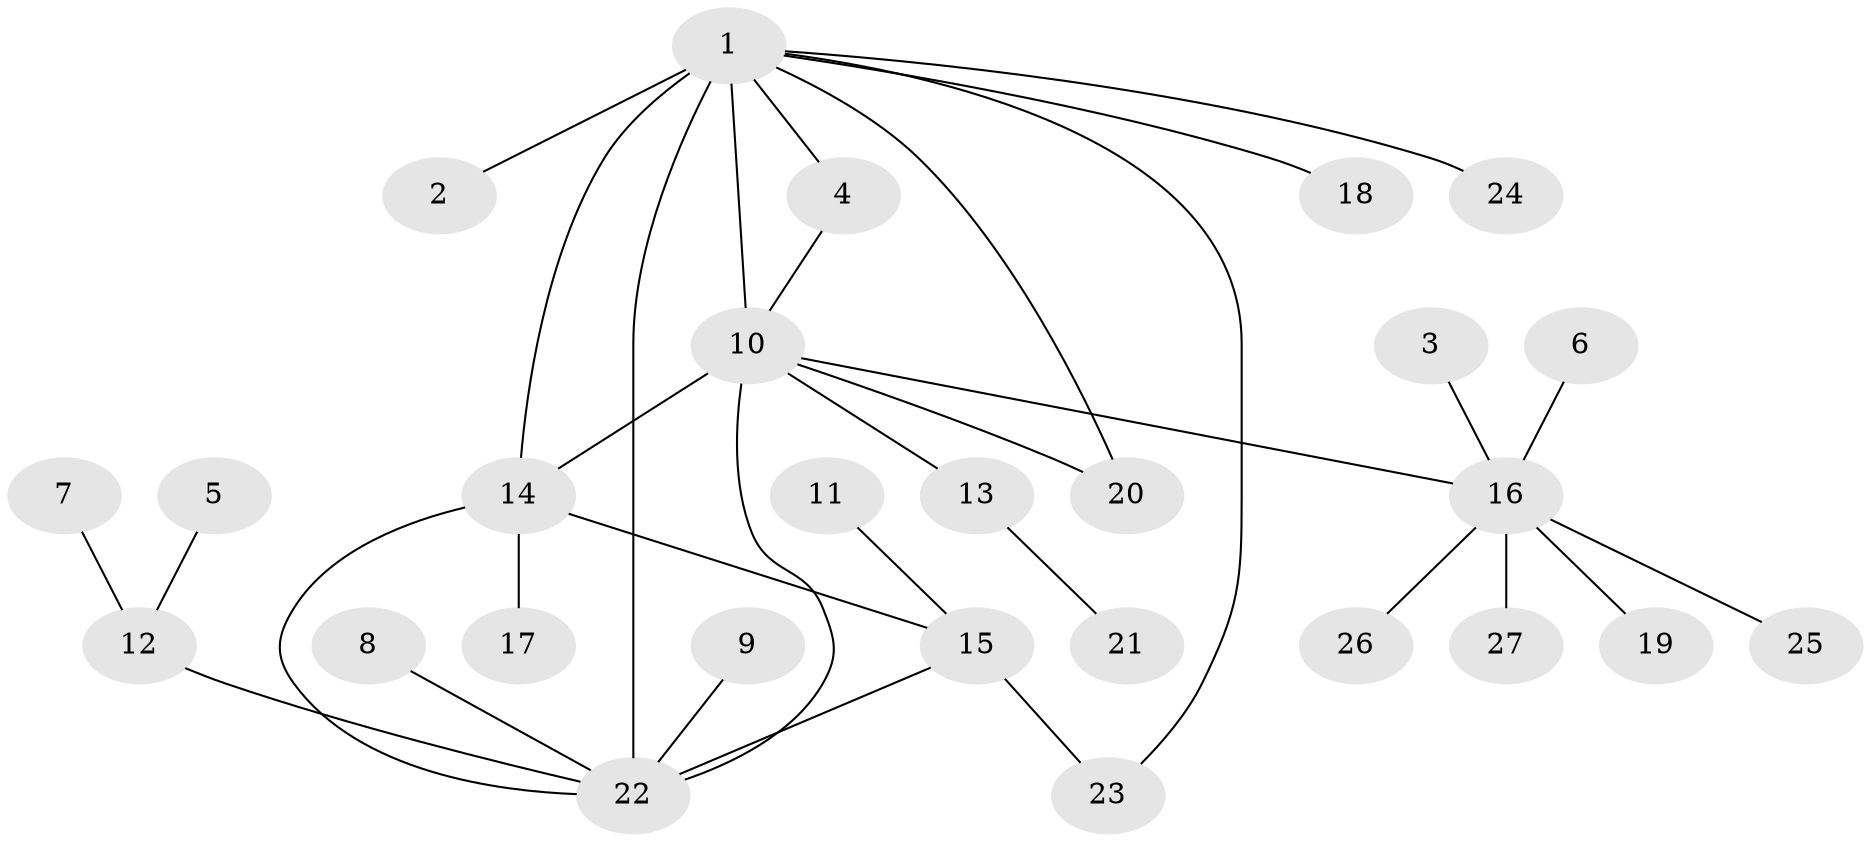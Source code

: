 // original degree distribution, {8: 0.019230769230769232, 4: 0.019230769230769232, 3: 0.07692307692307693, 6: 0.09615384615384616, 7: 0.038461538461538464, 9: 0.019230769230769232, 2: 0.17307692307692307, 1: 0.5384615384615384, 5: 0.019230769230769232}
// Generated by graph-tools (version 1.1) at 2025/26/03/09/25 03:26:48]
// undirected, 27 vertices, 33 edges
graph export_dot {
graph [start="1"]
  node [color=gray90,style=filled];
  1;
  2;
  3;
  4;
  5;
  6;
  7;
  8;
  9;
  10;
  11;
  12;
  13;
  14;
  15;
  16;
  17;
  18;
  19;
  20;
  21;
  22;
  23;
  24;
  25;
  26;
  27;
  1 -- 2 [weight=1.0];
  1 -- 4 [weight=1.0];
  1 -- 10 [weight=3.0];
  1 -- 14 [weight=2.0];
  1 -- 18 [weight=1.0];
  1 -- 20 [weight=1.0];
  1 -- 22 [weight=3.0];
  1 -- 23 [weight=1.0];
  1 -- 24 [weight=1.0];
  3 -- 16 [weight=1.0];
  4 -- 10 [weight=1.0];
  5 -- 12 [weight=1.0];
  6 -- 16 [weight=1.0];
  7 -- 12 [weight=1.0];
  8 -- 22 [weight=1.0];
  9 -- 22 [weight=1.0];
  10 -- 13 [weight=1.0];
  10 -- 14 [weight=1.0];
  10 -- 16 [weight=1.0];
  10 -- 20 [weight=1.0];
  10 -- 22 [weight=1.0];
  11 -- 15 [weight=1.0];
  12 -- 22 [weight=1.0];
  13 -- 21 [weight=1.0];
  14 -- 15 [weight=1.0];
  14 -- 17 [weight=1.0];
  14 -- 22 [weight=1.0];
  15 -- 22 [weight=1.0];
  15 -- 23 [weight=1.0];
  16 -- 19 [weight=1.0];
  16 -- 25 [weight=1.0];
  16 -- 26 [weight=1.0];
  16 -- 27 [weight=1.0];
}
